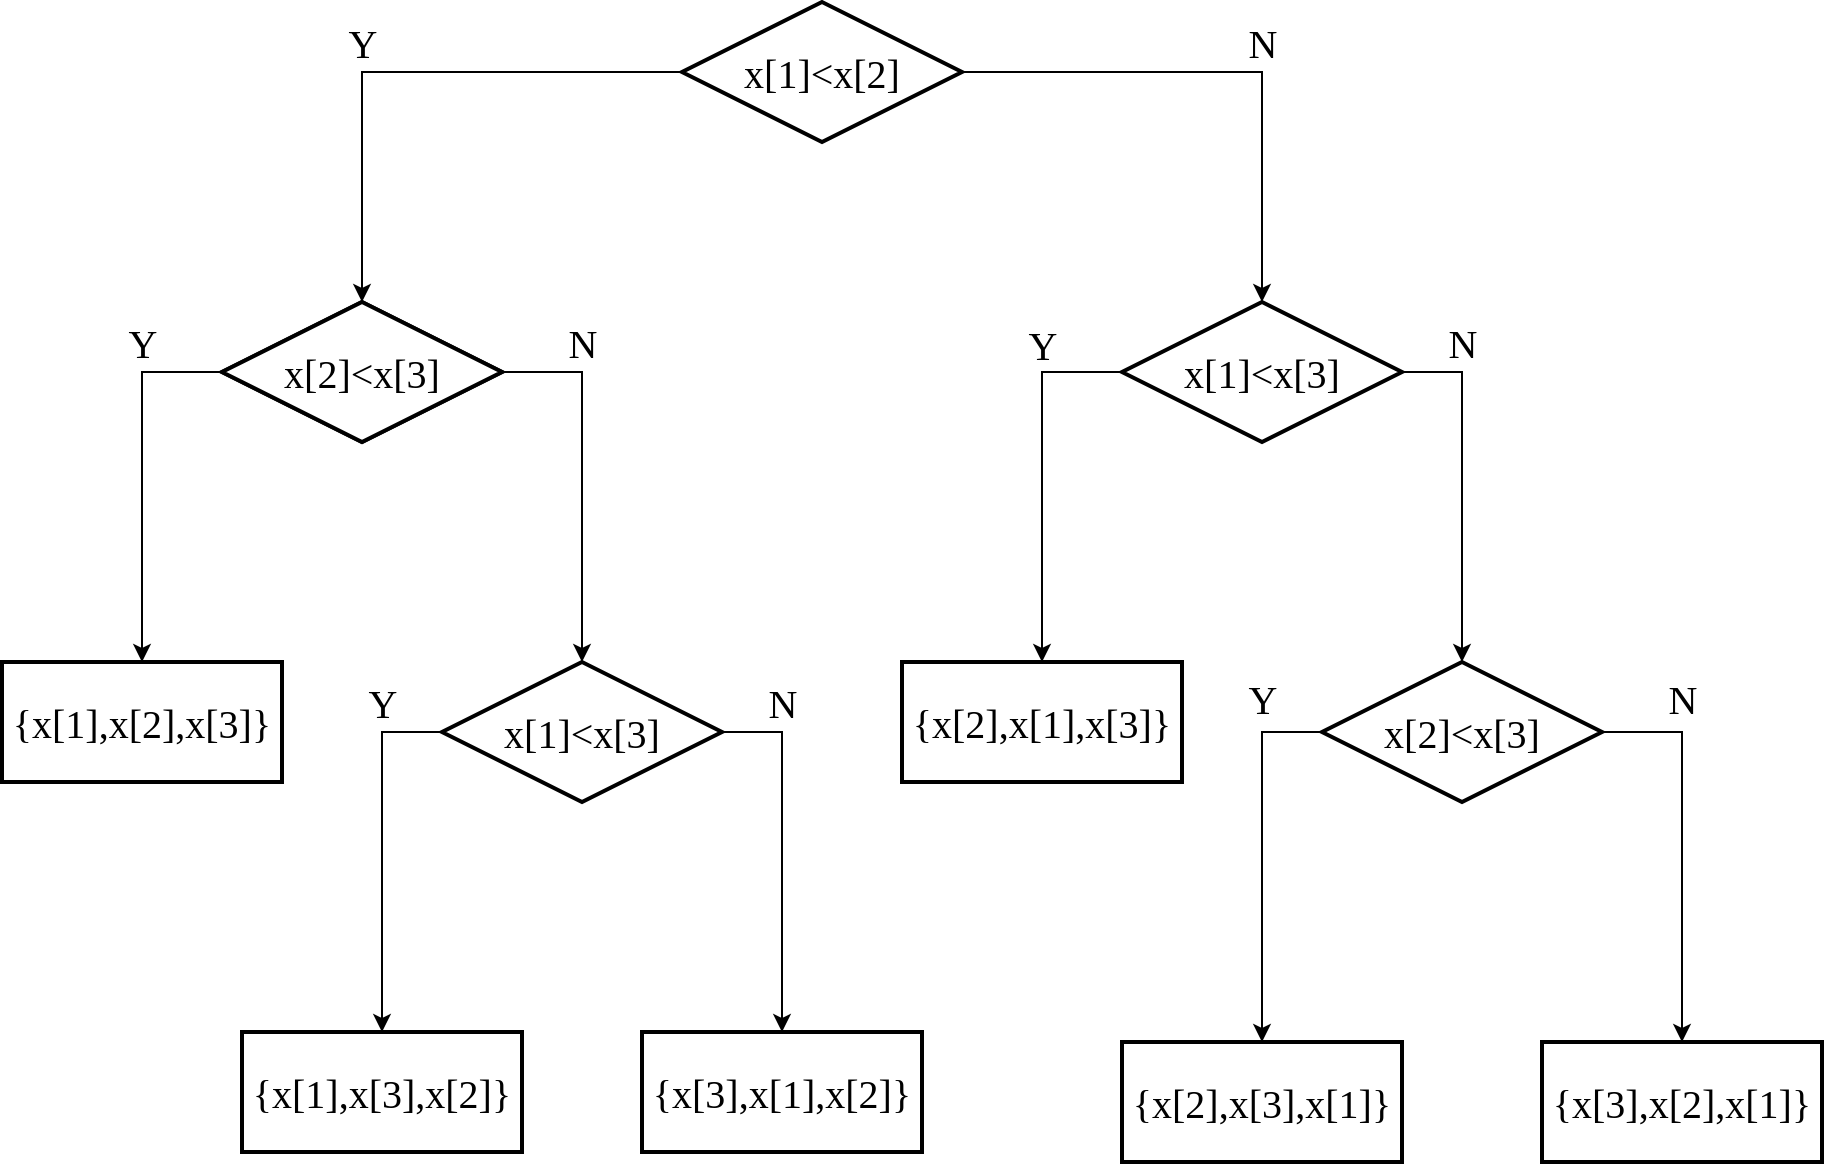 <mxfile version="19.0.2" type="device"><diagram id="I280VvYtXkg12wHHvyAe" name="第 1 页"><mxGraphModel dx="2249" dy="871" grid="1" gridSize="10" guides="1" tooltips="1" connect="1" arrows="1" fold="1" page="1" pageScale="1" pageWidth="827" pageHeight="1169" math="0" shadow="0"><root><mxCell id="0"/><mxCell id="1" parent="0"/><mxCell id="80i2-sT94moHfdUL0buZ-4" value="" style="edgeStyle=orthogonalEdgeStyle;rounded=0;orthogonalLoop=1;jettySize=auto;html=1;fontFamily=Times New Roman;fontSize=20;" edge="1" parent="1" source="80i2-sT94moHfdUL0buZ-2" target="80i2-sT94moHfdUL0buZ-3"><mxGeometry relative="1" as="geometry"/></mxCell><mxCell id="80i2-sT94moHfdUL0buZ-9" value="N" style="edgeLabel;html=1;align=center;verticalAlign=middle;resizable=0;points=[];fontSize=20;fontFamily=Times New Roman;" vertex="1" connectable="0" parent="80i2-sT94moHfdUL0buZ-4"><mxGeometry x="-0.059" y="-3" relative="1" as="geometry"><mxPoint x="25" y="-18" as="offset"/></mxGeometry></mxCell><mxCell id="80i2-sT94moHfdUL0buZ-6" value="" style="edgeStyle=orthogonalEdgeStyle;rounded=0;orthogonalLoop=1;jettySize=auto;html=1;fontFamily=Times New Roman;fontSize=20;exitX=0;exitY=0.5;exitDx=0;exitDy=0;exitPerimeter=0;" edge="1" parent="1" source="80i2-sT94moHfdUL0buZ-2" target="80i2-sT94moHfdUL0buZ-5"><mxGeometry relative="1" as="geometry"><mxPoint x="230.0" y="75.059" as="sourcePoint"/></mxGeometry></mxCell><mxCell id="80i2-sT94moHfdUL0buZ-7" value="Y" style="edgeLabel;html=1;align=center;verticalAlign=middle;resizable=0;points=[];fontSize=20;fontFamily=Times New Roman;" vertex="1" connectable="0" parent="80i2-sT94moHfdUL0buZ-6"><mxGeometry x="-0.116" y="4" relative="1" as="geometry"><mxPoint x="-39" y="-19" as="offset"/></mxGeometry></mxCell><mxCell id="80i2-sT94moHfdUL0buZ-2" value="&lt;font style=&quot;font-size: 20px;&quot; face=&quot;Times New Roman&quot;&gt;x[1]&amp;lt;x[2]&lt;/font&gt;" style="strokeWidth=2;html=1;shape=mxgraph.flowchart.decision;whiteSpace=wrap;" vertex="1" parent="1"><mxGeometry x="290" y="40" width="140" height="70" as="geometry"/></mxCell><mxCell id="80i2-sT94moHfdUL0buZ-40" value="" style="edgeStyle=orthogonalEdgeStyle;rounded=0;orthogonalLoop=1;jettySize=auto;html=1;fontFamily=Times New Roman;fontSize=20;entryX=0.5;entryY=0;entryDx=0;entryDy=0;entryPerimeter=0;" edge="1" parent="1" source="80i2-sT94moHfdUL0buZ-3" target="80i2-sT94moHfdUL0buZ-54"><mxGeometry relative="1" as="geometry"><mxPoint x="460.059" y="370" as="targetPoint"/><Array as="points"><mxPoint x="680" y="225"/></Array></mxGeometry></mxCell><mxCell id="80i2-sT94moHfdUL0buZ-45" value="N" style="edgeLabel;html=1;align=center;verticalAlign=middle;resizable=0;points=[];fontSize=20;fontFamily=Times New Roman;" vertex="1" connectable="0" parent="80i2-sT94moHfdUL0buZ-40"><mxGeometry x="-0.453" y="-8" relative="1" as="geometry"><mxPoint x="8" y="-33" as="offset"/></mxGeometry></mxCell><mxCell id="80i2-sT94moHfdUL0buZ-42" value="" style="edgeStyle=orthogonalEdgeStyle;rounded=0;orthogonalLoop=1;jettySize=auto;html=1;fontFamily=Times New Roman;fontSize=20;entryX=0.5;entryY=0;entryDx=0;entryDy=0;" edge="1" parent="1" source="80i2-sT94moHfdUL0buZ-3" target="80i2-sT94moHfdUL0buZ-41"><mxGeometry relative="1" as="geometry"><Array as="points"><mxPoint x="470" y="225"/></Array></mxGeometry></mxCell><mxCell id="80i2-sT94moHfdUL0buZ-46" value="Y" style="edgeLabel;html=1;align=center;verticalAlign=middle;resizable=0;points=[];fontSize=20;fontFamily=Times New Roman;" vertex="1" connectable="0" parent="80i2-sT94moHfdUL0buZ-42"><mxGeometry x="-0.499" y="-1" relative="1" as="geometry"><mxPoint x="1" y="-21" as="offset"/></mxGeometry></mxCell><mxCell id="80i2-sT94moHfdUL0buZ-3" value="&lt;font style=&quot;font-size: 20px;&quot; face=&quot;Times New Roman&quot;&gt;x[1]&amp;lt;x[3]&lt;/font&gt;" style="strokeWidth=2;html=1;shape=mxgraph.flowchart.decision;whiteSpace=wrap;" vertex="1" parent="1"><mxGeometry x="510" y="190" width="140" height="70" as="geometry"/></mxCell><mxCell id="80i2-sT94moHfdUL0buZ-5" value="&lt;font style=&quot;font-size: 20px;&quot; face=&quot;Times New Roman&quot;&gt;x[1]&amp;lt;c&lt;/font&gt;" style="strokeWidth=2;html=1;shape=mxgraph.flowchart.decision;whiteSpace=wrap;" vertex="1" parent="1"><mxGeometry x="60" y="190" width="140" height="70" as="geometry"/></mxCell><mxCell id="80i2-sT94moHfdUL0buZ-36" value="" style="edgeStyle=orthogonalEdgeStyle;rounded=0;orthogonalLoop=1;jettySize=auto;html=1;fontFamily=Times New Roman;fontSize=20;entryX=0.5;entryY=0;entryDx=0;entryDy=0;entryPerimeter=0;" edge="1" parent="1" source="80i2-sT94moHfdUL0buZ-18" target="80i2-sT94moHfdUL0buZ-47"><mxGeometry relative="1" as="geometry"><mxPoint x="10.059" y="370" as="targetPoint"/><Array as="points"><mxPoint x="240" y="225"/></Array></mxGeometry></mxCell><mxCell id="80i2-sT94moHfdUL0buZ-43" value="N" style="edgeLabel;html=1;align=center;verticalAlign=middle;resizable=0;points=[];fontSize=20;fontFamily=Times New Roman;" vertex="1" connectable="0" parent="80i2-sT94moHfdUL0buZ-36"><mxGeometry x="-0.518" y="-5" relative="1" as="geometry"><mxPoint x="5" y="-20" as="offset"/></mxGeometry></mxCell><mxCell id="80i2-sT94moHfdUL0buZ-38" value="" style="edgeStyle=orthogonalEdgeStyle;rounded=0;orthogonalLoop=1;jettySize=auto;html=1;fontFamily=Times New Roman;fontSize=20;entryX=0.5;entryY=0;entryDx=0;entryDy=0;" edge="1" parent="1" source="80i2-sT94moHfdUL0buZ-18" target="80i2-sT94moHfdUL0buZ-37"><mxGeometry relative="1" as="geometry"><Array as="points"><mxPoint x="20" y="225"/></Array></mxGeometry></mxCell><mxCell id="80i2-sT94moHfdUL0buZ-44" value="Y" style="edgeLabel;html=1;align=center;verticalAlign=middle;resizable=0;points=[];fontSize=20;fontFamily=Times New Roman;" vertex="1" connectable="0" parent="80i2-sT94moHfdUL0buZ-38"><mxGeometry x="-0.414" y="9" relative="1" as="geometry"><mxPoint x="-9" y="-29" as="offset"/></mxGeometry></mxCell><mxCell id="80i2-sT94moHfdUL0buZ-18" value="&lt;font style=&quot;font-size: 20px;&quot; face=&quot;Times New Roman&quot;&gt;x[2]&amp;lt;x[3]&lt;/font&gt;" style="strokeWidth=2;html=1;shape=mxgraph.flowchart.decision;whiteSpace=wrap;" vertex="1" parent="1"><mxGeometry x="60" y="190" width="140" height="70" as="geometry"/></mxCell><mxCell id="80i2-sT94moHfdUL0buZ-37" value="&lt;font face=&quot;Times New Roman&quot; style=&quot;font-size: 20px;&quot;&gt;{x[1],x[2],x[3]}&lt;/font&gt;" style="whiteSpace=wrap;html=1;strokeWidth=2;" vertex="1" parent="1"><mxGeometry x="-50" y="370" width="140" height="60" as="geometry"/></mxCell><mxCell id="80i2-sT94moHfdUL0buZ-41" value="&lt;font face=&quot;Times New Roman&quot; style=&quot;font-size: 20px;&quot;&gt;{x[2],x[1],x[3]}&lt;/font&gt;" style="whiteSpace=wrap;html=1;strokeWidth=2;" vertex="1" parent="1"><mxGeometry x="400" y="370" width="140" height="60" as="geometry"/></mxCell><mxCell id="80i2-sT94moHfdUL0buZ-49" value="" style="edgeStyle=orthogonalEdgeStyle;rounded=0;orthogonalLoop=1;jettySize=auto;html=1;fontFamily=Times New Roman;fontSize=20;entryX=0.5;entryY=0;entryDx=0;entryDy=0;" edge="1" parent="1" source="80i2-sT94moHfdUL0buZ-47" target="80i2-sT94moHfdUL0buZ-48"><mxGeometry relative="1" as="geometry"><Array as="points"><mxPoint x="140" y="405"/></Array></mxGeometry></mxCell><mxCell id="80i2-sT94moHfdUL0buZ-52" value="Y" style="edgeLabel;html=1;align=center;verticalAlign=middle;resizable=0;points=[];fontSize=20;fontFamily=Times New Roman;" vertex="1" connectable="0" parent="80i2-sT94moHfdUL0buZ-49"><mxGeometry x="-0.579" y="-4" relative="1" as="geometry"><mxPoint x="4" y="-23" as="offset"/></mxGeometry></mxCell><mxCell id="80i2-sT94moHfdUL0buZ-51" value="" style="edgeStyle=orthogonalEdgeStyle;rounded=0;orthogonalLoop=1;jettySize=auto;html=1;fontFamily=Times New Roman;fontSize=20;" edge="1" parent="1" source="80i2-sT94moHfdUL0buZ-47" target="80i2-sT94moHfdUL0buZ-50"><mxGeometry relative="1" as="geometry"><Array as="points"><mxPoint x="340" y="405"/></Array></mxGeometry></mxCell><mxCell id="80i2-sT94moHfdUL0buZ-53" value="N" style="edgeLabel;html=1;align=center;verticalAlign=middle;resizable=0;points=[];fontSize=20;fontFamily=Times New Roman;" vertex="1" connectable="0" parent="80i2-sT94moHfdUL0buZ-51"><mxGeometry x="-0.578" y="7" relative="1" as="geometry"><mxPoint x="-7" y="-23" as="offset"/></mxGeometry></mxCell><mxCell id="80i2-sT94moHfdUL0buZ-47" value="&lt;font style=&quot;font-size: 20px;&quot; face=&quot;Times New Roman&quot;&gt;x[1]&amp;lt;x[3]&lt;/font&gt;" style="strokeWidth=2;html=1;shape=mxgraph.flowchart.decision;whiteSpace=wrap;" vertex="1" parent="1"><mxGeometry x="170" y="370" width="140" height="70" as="geometry"/></mxCell><mxCell id="80i2-sT94moHfdUL0buZ-48" value="&lt;font face=&quot;Times New Roman&quot; style=&quot;font-size: 20px;&quot;&gt;{x[1],x[3],x[2]}&lt;/font&gt;" style="whiteSpace=wrap;html=1;strokeWidth=2;" vertex="1" parent="1"><mxGeometry x="70" y="555" width="140" height="60" as="geometry"/></mxCell><mxCell id="80i2-sT94moHfdUL0buZ-50" value="&lt;font face=&quot;Times New Roman&quot; style=&quot;font-size: 20px;&quot;&gt;{x[3],x[1],x[2]}&lt;/font&gt;" style="whiteSpace=wrap;html=1;strokeWidth=2;" vertex="1" parent="1"><mxGeometry x="270" y="555" width="140" height="60" as="geometry"/></mxCell><mxCell id="80i2-sT94moHfdUL0buZ-56" value="" style="edgeStyle=orthogonalEdgeStyle;rounded=0;orthogonalLoop=1;jettySize=auto;html=1;fontFamily=Times New Roman;fontSize=20;entryX=0.5;entryY=0;entryDx=0;entryDy=0;" edge="1" parent="1" source="80i2-sT94moHfdUL0buZ-54" target="80i2-sT94moHfdUL0buZ-55"><mxGeometry relative="1" as="geometry"><mxPoint x="580" y="555" as="targetPoint"/><Array as="points"><mxPoint x="580" y="405"/><mxPoint x="580" y="560"/></Array></mxGeometry></mxCell><mxCell id="80i2-sT94moHfdUL0buZ-60" value="Y" style="edgeLabel;html=1;align=center;verticalAlign=middle;resizable=0;points=[];fontSize=20;fontFamily=Times New Roman;" vertex="1" connectable="0" parent="80i2-sT94moHfdUL0buZ-56"><mxGeometry x="-0.576" y="-1" relative="1" as="geometry"><mxPoint x="1" y="-26" as="offset"/></mxGeometry></mxCell><mxCell id="80i2-sT94moHfdUL0buZ-59" value="" style="edgeStyle=orthogonalEdgeStyle;rounded=0;orthogonalLoop=1;jettySize=auto;html=1;fontFamily=Times New Roman;fontSize=20;entryX=0.5;entryY=0;entryDx=0;entryDy=0;" edge="1" parent="1" source="80i2-sT94moHfdUL0buZ-54" target="80i2-sT94moHfdUL0buZ-58"><mxGeometry relative="1" as="geometry"><Array as="points"><mxPoint x="790" y="405"/></Array></mxGeometry></mxCell><mxCell id="80i2-sT94moHfdUL0buZ-61" value="N" style="edgeLabel;html=1;align=center;verticalAlign=middle;resizable=0;points=[];fontSize=20;fontFamily=Times New Roman;" vertex="1" connectable="0" parent="80i2-sT94moHfdUL0buZ-59"><mxGeometry x="-0.535" relative="1" as="geometry"><mxPoint y="-23" as="offset"/></mxGeometry></mxCell><mxCell id="80i2-sT94moHfdUL0buZ-54" value="&lt;font style=&quot;font-size: 20px;&quot; face=&quot;Times New Roman&quot;&gt;x[2]&amp;lt;x[3]&lt;/font&gt;" style="strokeWidth=2;html=1;shape=mxgraph.flowchart.decision;whiteSpace=wrap;" vertex="1" parent="1"><mxGeometry x="610" y="370" width="140" height="70" as="geometry"/></mxCell><mxCell id="80i2-sT94moHfdUL0buZ-55" value="&lt;font face=&quot;Times New Roman&quot; style=&quot;font-size: 20px;&quot;&gt;{x[2],x[3],x[1]}&lt;/font&gt;" style="whiteSpace=wrap;html=1;strokeWidth=2;" vertex="1" parent="1"><mxGeometry x="510" y="560" width="140" height="60" as="geometry"/></mxCell><mxCell id="80i2-sT94moHfdUL0buZ-58" value="&lt;font face=&quot;Times New Roman&quot; style=&quot;font-size: 20px;&quot;&gt;{x[3],x[2],x[1]}&lt;/font&gt;" style="whiteSpace=wrap;html=1;strokeWidth=2;" vertex="1" parent="1"><mxGeometry x="720" y="560" width="140" height="60" as="geometry"/></mxCell></root></mxGraphModel></diagram></mxfile>